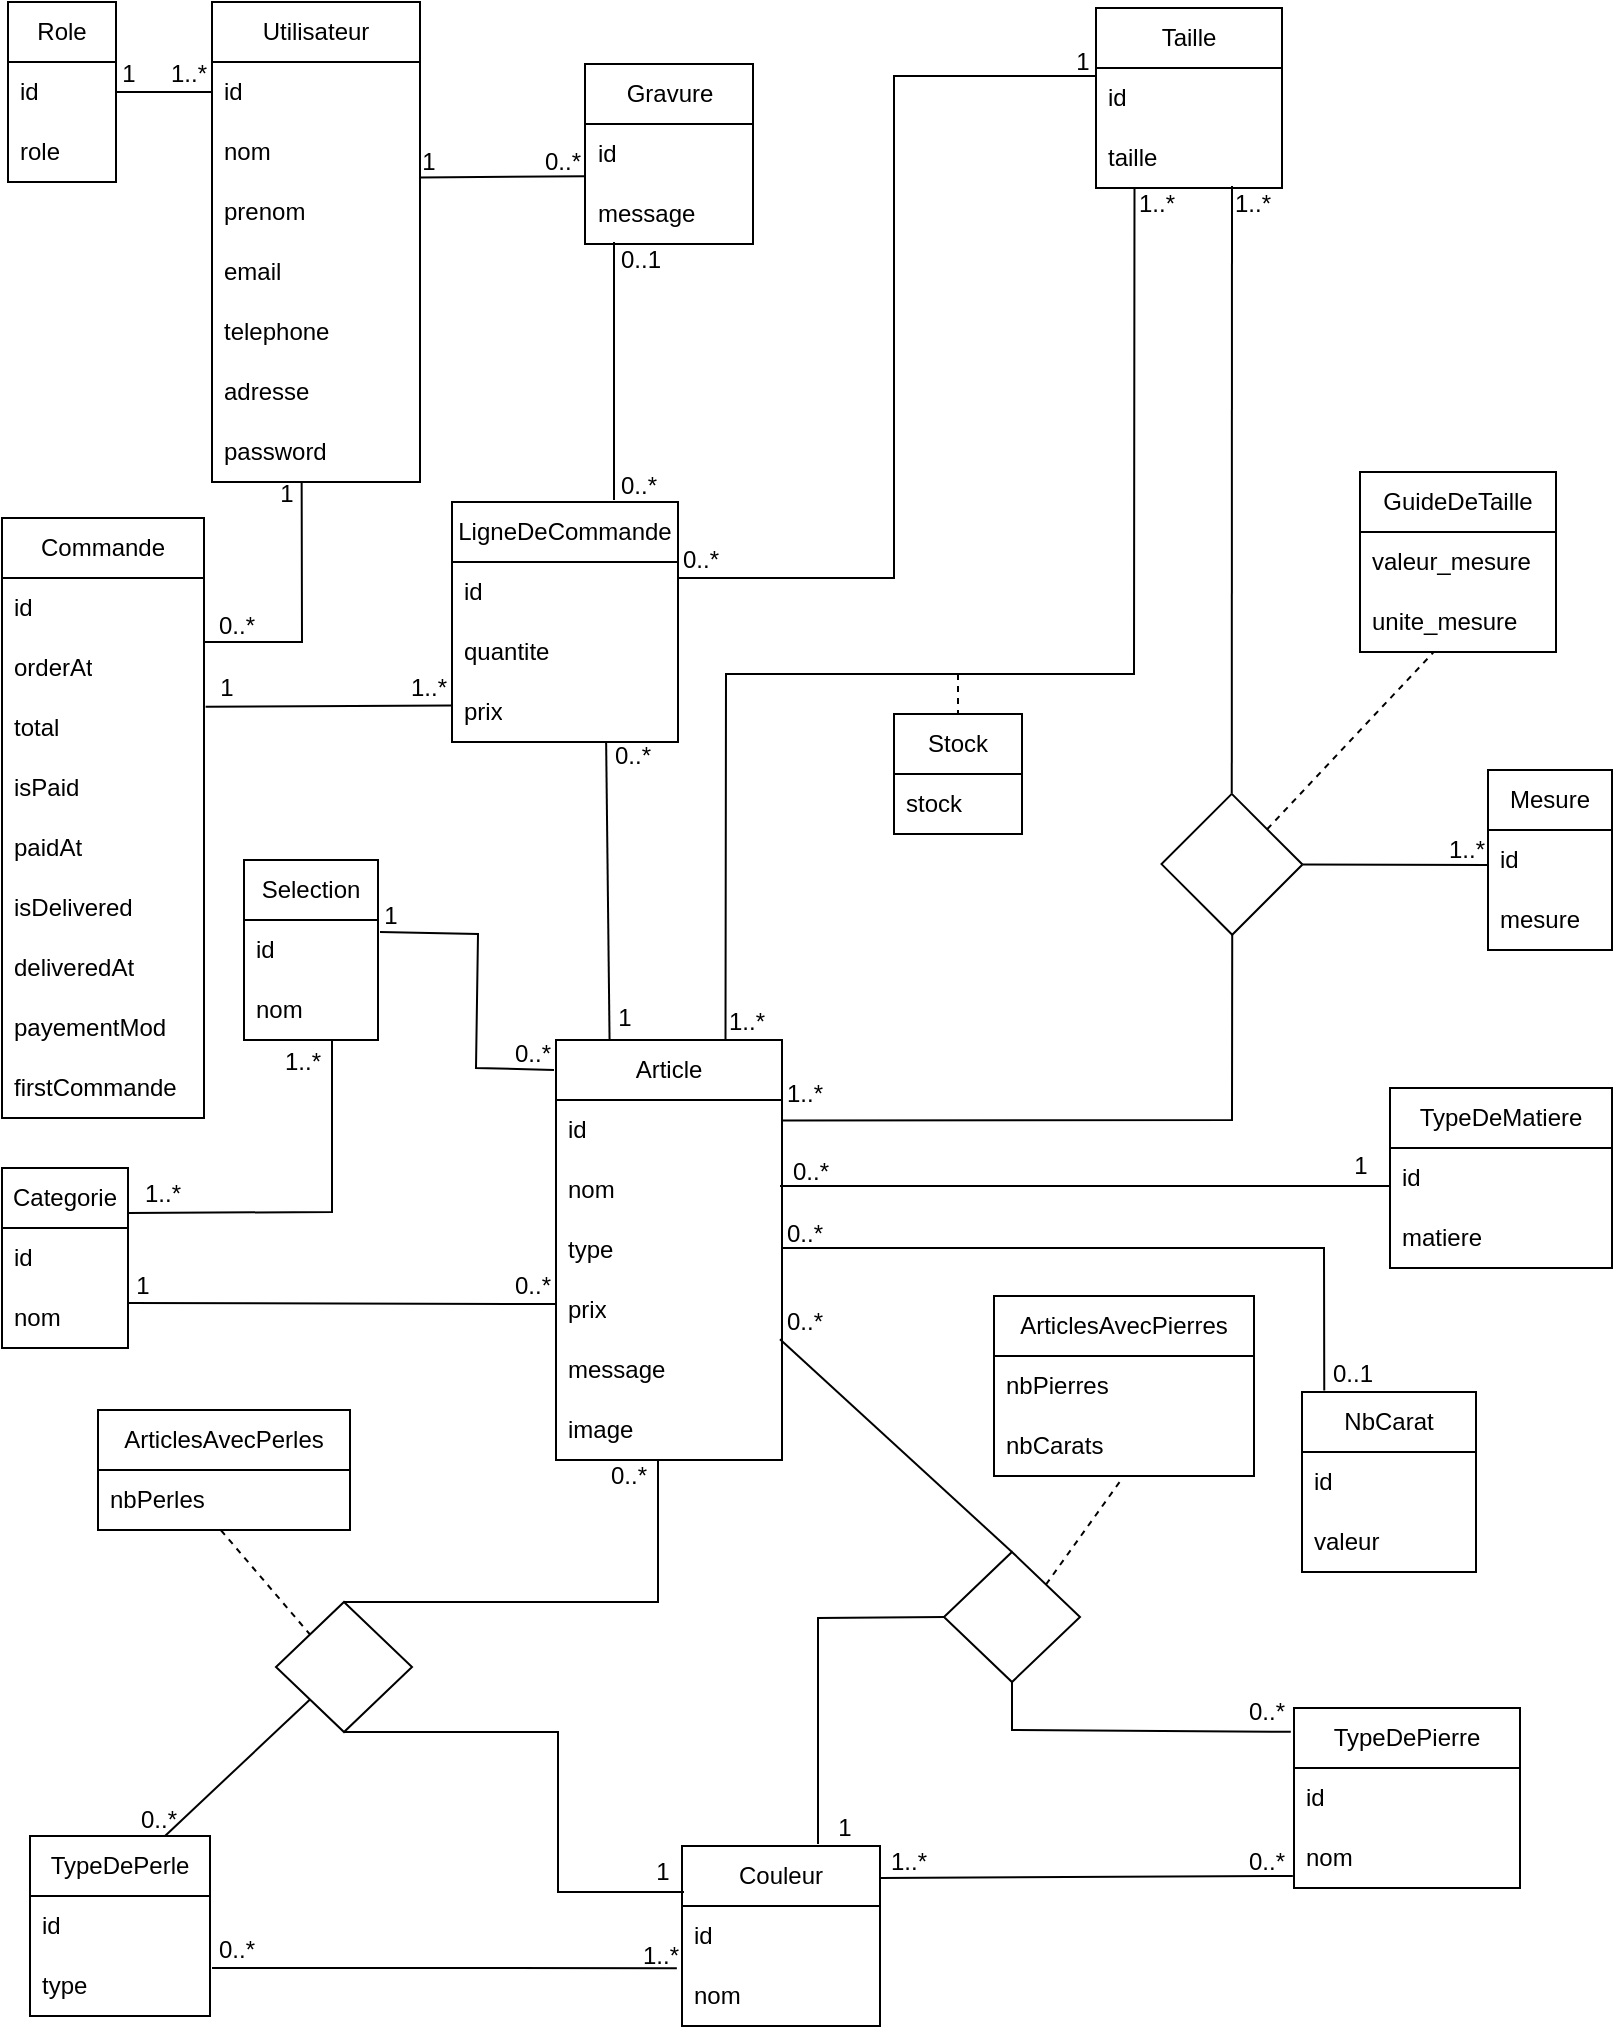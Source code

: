 <mxfile>
    <diagram id="a0RTVAKAJvJ26GCK1gj3" name="Page-1">
        <mxGraphModel dx="739" dy="315" grid="0" gridSize="10" guides="1" tooltips="1" connect="1" arrows="1" fold="1" page="1" pageScale="1" pageWidth="827" pageHeight="1169" background="#ffffff" math="0" shadow="0">
            <root>
                <mxCell id="0"/>
                <mxCell id="1" parent="0"/>
                <mxCell id="2" value="Role" style="swimlane;fontStyle=0;childLayout=stackLayout;horizontal=1;startSize=30;horizontalStack=0;resizeParent=1;resizeParentMax=0;resizeLast=0;collapsible=1;marginBottom=0;whiteSpace=wrap;fillColor=none;swimlaneFillColor=none;glass=0;swimlaneLine=1;rounded=0;shadow=0;gradientColor=none;fontColor=#000000;labelBackgroundColor=none;strokeColor=#000000;perimeterSpacing=0;labelBorderColor=none;fillStyle=solid;strokeWidth=1;" parent="1" vertex="1">
                    <mxGeometry x="12" y="19" width="54" height="90" as="geometry"/>
                </mxCell>
                <mxCell id="3" value="id" style="text;strokeColor=none;fillColor=none;align=left;verticalAlign=middle;spacingLeft=4;spacingRight=4;overflow=hidden;points=[[0,0.5],[1,0.5]];portConstraint=eastwest;rotatable=0;whiteSpace=wrap;html=1;labelBackgroundColor=none;labelBorderColor=none;fontColor=#000000;rounded=0;" parent="2" vertex="1">
                    <mxGeometry y="30" width="54" height="30" as="geometry"/>
                </mxCell>
                <mxCell id="4" value="role" style="text;strokeColor=none;fillColor=none;align=left;verticalAlign=middle;spacingLeft=4;spacingRight=4;overflow=hidden;points=[[0,0.5],[1,0.5]];portConstraint=eastwest;rotatable=0;whiteSpace=wrap;html=1;fontColor=#000000;rounded=0;" parent="2" vertex="1">
                    <mxGeometry y="60" width="54" height="30" as="geometry"/>
                </mxCell>
                <mxCell id="6" value="Utilisateur" style="swimlane;fontStyle=0;childLayout=stackLayout;horizontal=1;startSize=30;horizontalStack=0;resizeParent=1;resizeParentMax=0;resizeLast=0;collapsible=1;marginBottom=0;whiteSpace=wrap;fillColor=none;swimlaneFillColor=none;glass=0;swimlaneLine=1;rounded=0;shadow=0;gradientColor=none;fontColor=#000000;labelBackgroundColor=none;strokeColor=#000000;perimeterSpacing=0;labelBorderColor=none;fillStyle=solid;strokeWidth=1;" parent="1" vertex="1">
                    <mxGeometry x="114" y="19" width="104" height="240" as="geometry">
                        <mxRectangle x="206" y="115" width="88" height="30" as="alternateBounds"/>
                    </mxGeometry>
                </mxCell>
                <mxCell id="7" value="id" style="text;strokeColor=none;fillColor=none;align=left;verticalAlign=middle;spacingLeft=4;spacingRight=4;overflow=hidden;points=[[0,0.5],[1,0.5]];portConstraint=eastwest;rotatable=0;whiteSpace=wrap;html=1;labelBackgroundColor=none;labelBorderColor=none;fontColor=#000000;rounded=0;" parent="6" vertex="1">
                    <mxGeometry y="30" width="104" height="30" as="geometry"/>
                </mxCell>
                <mxCell id="8" value="nom" style="text;strokeColor=none;fillColor=none;align=left;verticalAlign=middle;spacingLeft=4;spacingRight=4;overflow=hidden;points=[[0,0.5],[1,0.5]];portConstraint=eastwest;rotatable=0;whiteSpace=wrap;html=1;fontColor=#000000;rounded=0;" parent="6" vertex="1">
                    <mxGeometry y="60" width="104" height="30" as="geometry"/>
                </mxCell>
                <mxCell id="11" value="prenom" style="text;strokeColor=none;fillColor=none;align=left;verticalAlign=middle;spacingLeft=4;spacingRight=4;overflow=hidden;points=[[0,0.5],[1,0.5]];portConstraint=eastwest;rotatable=0;whiteSpace=wrap;html=1;fontColor=#000000;rounded=0;" parent="6" vertex="1">
                    <mxGeometry y="90" width="104" height="30" as="geometry"/>
                </mxCell>
                <mxCell id="12" value="email" style="text;strokeColor=none;fillColor=none;align=left;verticalAlign=middle;spacingLeft=4;spacingRight=4;overflow=hidden;points=[[0,0.5],[1,0.5]];portConstraint=eastwest;rotatable=0;whiteSpace=wrap;html=1;fontColor=#000000;rounded=0;" parent="6" vertex="1">
                    <mxGeometry y="120" width="104" height="30" as="geometry"/>
                </mxCell>
                <mxCell id="13" value="telephone" style="text;strokeColor=none;fillColor=none;align=left;verticalAlign=middle;spacingLeft=4;spacingRight=4;overflow=hidden;points=[[0,0.5],[1,0.5]];portConstraint=eastwest;rotatable=0;whiteSpace=wrap;html=1;fontColor=#000000;rounded=0;" parent="6" vertex="1">
                    <mxGeometry y="150" width="104" height="30" as="geometry"/>
                </mxCell>
                <mxCell id="14" value="adresse" style="text;strokeColor=none;fillColor=none;align=left;verticalAlign=middle;spacingLeft=4;spacingRight=4;overflow=hidden;points=[[0,0.5],[1,0.5]];portConstraint=eastwest;rotatable=0;whiteSpace=wrap;html=1;fontColor=#000000;rounded=0;" parent="6" vertex="1">
                    <mxGeometry y="180" width="104" height="30" as="geometry"/>
                </mxCell>
                <mxCell id="15" value="password" style="text;strokeColor=none;fillColor=none;align=left;verticalAlign=middle;spacingLeft=4;spacingRight=4;overflow=hidden;points=[[0,0.5],[1,0.5]];portConstraint=eastwest;rotatable=0;whiteSpace=wrap;html=1;fontColor=#000000;rounded=0;" parent="6" vertex="1">
                    <mxGeometry y="210" width="104" height="30" as="geometry"/>
                </mxCell>
                <mxCell id="17" value="" style="endArrow=none;html=1;rounded=0;fontColor=#000000;strokeColor=#000000;entryX=1;entryY=0.5;entryDx=0;entryDy=0;exitX=0;exitY=0.5;exitDx=0;exitDy=0;" parent="1" source="7" target="3" edge="1">
                    <mxGeometry width="50" height="50" relative="1" as="geometry">
                        <mxPoint x="259" y="238" as="sourcePoint"/>
                        <mxPoint x="309" y="188" as="targetPoint"/>
                    </mxGeometry>
                </mxCell>
                <mxCell id="18" value="1" style="text;html=1;align=center;verticalAlign=middle;resizable=0;points=[];autosize=1;strokeColor=none;fillColor=none;fontColor=#000000;rounded=0;" parent="1" vertex="1">
                    <mxGeometry x="59" y="42" width="25" height="26" as="geometry"/>
                </mxCell>
                <mxCell id="19" value="1..*" style="text;html=1;align=center;verticalAlign=middle;resizable=0;points=[];autosize=1;strokeColor=none;fillColor=none;fontColor=#000000;rounded=0;" parent="1" vertex="1">
                    <mxGeometry x="84" y="42" width="36" height="26" as="geometry"/>
                </mxCell>
                <mxCell id="24" value="Commande" style="swimlane;fontStyle=0;childLayout=stackLayout;horizontal=1;startSize=30;horizontalStack=0;resizeParent=1;resizeParentMax=0;resizeLast=0;collapsible=1;marginBottom=0;whiteSpace=wrap;fillColor=none;swimlaneFillColor=none;glass=0;swimlaneLine=1;rounded=0;shadow=0;gradientColor=none;fontColor=#000000;labelBackgroundColor=none;strokeColor=#000000;perimeterSpacing=0;labelBorderColor=none;fillStyle=solid;strokeWidth=1;" parent="1" vertex="1">
                    <mxGeometry x="9" y="277" width="101" height="300" as="geometry"/>
                </mxCell>
                <mxCell id="25" value="id" style="text;strokeColor=none;fillColor=none;align=left;verticalAlign=middle;spacingLeft=4;spacingRight=4;overflow=hidden;points=[[0,0.5],[1,0.5]];portConstraint=eastwest;rotatable=0;whiteSpace=wrap;html=1;labelBackgroundColor=none;labelBorderColor=none;fontColor=#000000;rounded=0;" parent="24" vertex="1">
                    <mxGeometry y="30" width="101" height="30" as="geometry"/>
                </mxCell>
                <mxCell id="26" value="orderAt" style="text;strokeColor=none;fillColor=none;align=left;verticalAlign=middle;spacingLeft=4;spacingRight=4;overflow=hidden;points=[[0,0.5],[1,0.5]];portConstraint=eastwest;rotatable=0;whiteSpace=wrap;html=1;labelBackgroundColor=none;labelBorderColor=none;fontColor=#000000;rounded=0;" parent="24" vertex="1">
                    <mxGeometry y="60" width="101" height="30" as="geometry"/>
                </mxCell>
                <mxCell id="27" value="total" style="text;strokeColor=none;fillColor=none;align=left;verticalAlign=middle;spacingLeft=4;spacingRight=4;overflow=hidden;points=[[0,0.5],[1,0.5]];portConstraint=eastwest;rotatable=0;whiteSpace=wrap;html=1;labelBackgroundColor=none;labelBorderColor=none;fontColor=#000000;rounded=0;" parent="24" vertex="1">
                    <mxGeometry y="90" width="101" height="30" as="geometry"/>
                </mxCell>
                <mxCell id="219" value="isPaid" style="text;strokeColor=none;fillColor=none;align=left;verticalAlign=middle;spacingLeft=4;spacingRight=4;overflow=hidden;points=[[0,0.5],[1,0.5]];portConstraint=eastwest;rotatable=0;whiteSpace=wrap;html=1;labelBackgroundColor=none;labelBorderColor=none;fontColor=#000000;rounded=0;" parent="24" vertex="1">
                    <mxGeometry y="120" width="101" height="30" as="geometry"/>
                </mxCell>
                <mxCell id="220" value="paidAt" style="text;strokeColor=none;fillColor=none;align=left;verticalAlign=middle;spacingLeft=4;spacingRight=4;overflow=hidden;points=[[0,0.5],[1,0.5]];portConstraint=eastwest;rotatable=0;whiteSpace=wrap;html=1;labelBackgroundColor=none;labelBorderColor=none;fontColor=#000000;rounded=0;" parent="24" vertex="1">
                    <mxGeometry y="150" width="101" height="30" as="geometry"/>
                </mxCell>
                <mxCell id="221" value="isDelivered" style="text;strokeColor=none;fillColor=none;align=left;verticalAlign=middle;spacingLeft=4;spacingRight=4;overflow=hidden;points=[[0,0.5],[1,0.5]];portConstraint=eastwest;rotatable=0;whiteSpace=wrap;html=1;labelBackgroundColor=none;labelBorderColor=none;fontColor=#000000;rounded=0;" parent="24" vertex="1">
                    <mxGeometry y="180" width="101" height="30" as="geometry"/>
                </mxCell>
                <mxCell id="222" value="deliveredAt" style="text;strokeColor=none;fillColor=none;align=left;verticalAlign=middle;spacingLeft=4;spacingRight=4;overflow=hidden;points=[[0,0.5],[1,0.5]];portConstraint=eastwest;rotatable=0;whiteSpace=wrap;html=1;labelBackgroundColor=none;labelBorderColor=none;fontColor=#000000;rounded=0;" parent="24" vertex="1">
                    <mxGeometry y="210" width="101" height="30" as="geometry"/>
                </mxCell>
                <mxCell id="223" value="payementMod" style="text;strokeColor=none;fillColor=none;align=left;verticalAlign=middle;spacingLeft=4;spacingRight=4;overflow=hidden;points=[[0,0.5],[1,0.5]];portConstraint=eastwest;rotatable=0;whiteSpace=wrap;html=1;labelBackgroundColor=none;labelBorderColor=none;fontColor=#000000;rounded=0;" parent="24" vertex="1">
                    <mxGeometry y="240" width="101" height="30" as="geometry"/>
                </mxCell>
                <mxCell id="224" value="firstCommande" style="text;strokeColor=none;fillColor=none;align=left;verticalAlign=middle;spacingLeft=4;spacingRight=4;overflow=hidden;points=[[0,0.5],[1,0.5]];portConstraint=eastwest;rotatable=0;whiteSpace=wrap;html=1;labelBackgroundColor=none;labelBorderColor=none;fontColor=#000000;rounded=0;" parent="24" vertex="1">
                    <mxGeometry y="270" width="101" height="30" as="geometry"/>
                </mxCell>
                <mxCell id="34" value="" style="endArrow=none;html=1;rounded=0;strokeColor=#000000;fontColor=#000000;entryX=0.431;entryY=0.994;entryDx=0;entryDy=0;entryPerimeter=0;exitX=1.001;exitY=0.066;exitDx=0;exitDy=0;exitPerimeter=0;" parent="1" source="26" target="15" edge="1">
                    <mxGeometry width="50" height="50" relative="1" as="geometry">
                        <mxPoint x="131" y="339" as="sourcePoint"/>
                        <mxPoint x="221" y="225" as="targetPoint"/>
                        <Array as="points">
                            <mxPoint x="159" y="339"/>
                        </Array>
                    </mxGeometry>
                </mxCell>
                <mxCell id="35" value="0..*" style="text;html=1;align=center;verticalAlign=middle;resizable=0;points=[];autosize=1;strokeColor=none;fillColor=none;fontColor=#000000;rounded=0;" parent="1" vertex="1">
                    <mxGeometry x="108" y="318" width="36" height="26" as="geometry"/>
                </mxCell>
                <mxCell id="36" value="1" style="text;html=1;align=center;verticalAlign=middle;resizable=0;points=[];autosize=1;strokeColor=none;fillColor=none;fontColor=#000000;rounded=0;" parent="1" vertex="1">
                    <mxGeometry x="138" y="252" width="25" height="26" as="geometry"/>
                </mxCell>
                <mxCell id="37" value="Gravure" style="swimlane;fontStyle=0;childLayout=stackLayout;horizontal=1;startSize=30;horizontalStack=0;resizeParent=1;resizeParentMax=0;resizeLast=0;collapsible=1;marginBottom=0;whiteSpace=wrap;fillColor=none;swimlaneFillColor=none;glass=0;swimlaneLine=1;rounded=0;shadow=0;gradientColor=none;fontColor=#000000;labelBackgroundColor=none;strokeColor=#000000;perimeterSpacing=0;labelBorderColor=none;fillStyle=solid;strokeWidth=1;" parent="1" vertex="1">
                    <mxGeometry x="300.5" y="50" width="84" height="90" as="geometry"/>
                </mxCell>
                <mxCell id="38" value="id" style="text;strokeColor=none;fillColor=none;align=left;verticalAlign=middle;spacingLeft=4;spacingRight=4;overflow=hidden;points=[[0,0.5],[1,0.5]];portConstraint=eastwest;rotatable=0;whiteSpace=wrap;html=1;labelBackgroundColor=none;labelBorderColor=none;fontColor=#000000;rounded=0;" parent="37" vertex="1">
                    <mxGeometry y="30" width="84" height="30" as="geometry"/>
                </mxCell>
                <mxCell id="39" value="message" style="text;strokeColor=none;fillColor=none;align=left;verticalAlign=middle;spacingLeft=4;spacingRight=4;overflow=hidden;points=[[0,0.5],[1,0.5]];portConstraint=eastwest;rotatable=0;whiteSpace=wrap;html=1;labelBackgroundColor=none;labelBorderColor=none;fontColor=#000000;rounded=0;" parent="37" vertex="1">
                    <mxGeometry y="60" width="84" height="30" as="geometry"/>
                </mxCell>
                <mxCell id="41" value="LigneDeCommande" style="swimlane;fontStyle=0;childLayout=stackLayout;horizontal=1;startSize=30;horizontalStack=0;resizeParent=1;resizeParentMax=0;resizeLast=0;collapsible=1;marginBottom=0;whiteSpace=wrap;fillColor=none;swimlaneFillColor=none;glass=0;swimlaneLine=1;rounded=0;shadow=0;gradientColor=none;fontColor=#000000;labelBackgroundColor=none;strokeColor=#000000;perimeterSpacing=0;labelBorderColor=none;fillStyle=solid;strokeWidth=1;" parent="1" vertex="1">
                    <mxGeometry x="234" y="269" width="113" height="120" as="geometry"/>
                </mxCell>
                <mxCell id="42" value="id" style="text;strokeColor=none;fillColor=none;align=left;verticalAlign=middle;spacingLeft=4;spacingRight=4;overflow=hidden;points=[[0,0.5],[1,0.5]];portConstraint=eastwest;rotatable=0;whiteSpace=wrap;html=1;labelBackgroundColor=none;labelBorderColor=none;fontColor=#000000;rounded=0;" parent="41" vertex="1">
                    <mxGeometry y="30" width="113" height="30" as="geometry"/>
                </mxCell>
                <mxCell id="43" value="quantite" style="text;strokeColor=none;fillColor=none;align=left;verticalAlign=middle;spacingLeft=4;spacingRight=4;overflow=hidden;points=[[0,0.5],[1,0.5]];portConstraint=eastwest;rotatable=0;whiteSpace=wrap;html=1;labelBackgroundColor=none;labelBorderColor=none;fontColor=#000000;rounded=0;" parent="41" vertex="1">
                    <mxGeometry y="60" width="113" height="30" as="geometry"/>
                </mxCell>
                <mxCell id="44" value="prix" style="text;strokeColor=none;fillColor=none;align=left;verticalAlign=middle;spacingLeft=4;spacingRight=4;overflow=hidden;points=[[0,0.5],[1,0.5]];portConstraint=eastwest;rotatable=0;whiteSpace=wrap;html=1;labelBackgroundColor=none;labelBorderColor=none;fontColor=#000000;rounded=0;" parent="41" vertex="1">
                    <mxGeometry y="90" width="113" height="30" as="geometry"/>
                </mxCell>
                <mxCell id="45" value="" style="endArrow=none;html=1;rounded=0;strokeColor=#000000;fontColor=#000000;exitX=-0.004;exitY=0.39;exitDx=0;exitDy=0;exitPerimeter=0;entryX=1.008;entryY=0.146;entryDx=0;entryDy=0;entryPerimeter=0;" parent="1" source="44" target="27" edge="1">
                    <mxGeometry width="50" height="50" relative="1" as="geometry">
                        <mxPoint x="219" y="382" as="sourcePoint"/>
                        <mxPoint x="132" y="370" as="targetPoint"/>
                    </mxGeometry>
                </mxCell>
                <mxCell id="46" value="" style="endArrow=none;html=1;rounded=0;strokeColor=#000000;fontColor=#000000;entryX=0.997;entryY=-0.076;entryDx=0;entryDy=0;exitX=0;exitY=0.872;exitDx=0;exitDy=0;exitPerimeter=0;entryPerimeter=0;" parent="1" source="38" target="11" edge="1">
                    <mxGeometry width="50" height="50" relative="1" as="geometry">
                        <mxPoint x="308" y="231" as="sourcePoint"/>
                        <mxPoint x="386" y="185" as="targetPoint"/>
                    </mxGeometry>
                </mxCell>
                <mxCell id="47" value="1" style="text;html=1;align=center;verticalAlign=middle;resizable=0;points=[];autosize=1;strokeColor=none;fillColor=none;fontColor=#000000;rounded=0;" parent="1" vertex="1">
                    <mxGeometry x="108" y="349" width="25" height="26" as="geometry"/>
                </mxCell>
                <mxCell id="48" value="1..*" style="text;html=1;align=center;verticalAlign=middle;resizable=0;points=[];autosize=1;strokeColor=none;fillColor=none;fontColor=#000000;rounded=0;" parent="1" vertex="1">
                    <mxGeometry x="203.5" y="349" width="36" height="26" as="geometry"/>
                </mxCell>
                <mxCell id="49" value="" style="endArrow=none;html=1;rounded=0;strokeColor=#000000;fontColor=#000000;" parent="1" edge="1">
                    <mxGeometry width="50" height="50" relative="1" as="geometry">
                        <mxPoint x="315" y="268" as="sourcePoint"/>
                        <mxPoint x="315" y="139" as="targetPoint"/>
                    </mxGeometry>
                </mxCell>
                <mxCell id="50" value="0..1" style="text;html=1;align=center;verticalAlign=middle;resizable=0;points=[];autosize=1;strokeColor=none;fillColor=none;fontColor=#000000;rounded=0;" parent="1" vertex="1">
                    <mxGeometry x="309" y="135" width="38" height="26" as="geometry"/>
                </mxCell>
                <mxCell id="51" value="0..*" style="text;html=1;align=center;verticalAlign=middle;resizable=0;points=[];autosize=1;strokeColor=none;fillColor=none;fontColor=#000000;rounded=0;" parent="1" vertex="1">
                    <mxGeometry x="340" y="285" width="36" height="26" as="geometry"/>
                </mxCell>
                <mxCell id="52" value="1" style="text;html=1;align=center;verticalAlign=middle;resizable=0;points=[];autosize=1;strokeColor=none;fillColor=none;fontColor=#000000;rounded=0;" parent="1" vertex="1">
                    <mxGeometry x="209" y="86" width="25" height="26" as="geometry"/>
                </mxCell>
                <mxCell id="53" value="0..*" style="text;html=1;align=center;verticalAlign=middle;resizable=0;points=[];autosize=1;strokeColor=none;fillColor=none;fontColor=#000000;rounded=0;" parent="1" vertex="1">
                    <mxGeometry x="271" y="86" width="36" height="26" as="geometry"/>
                </mxCell>
                <mxCell id="54" value="Selection" style="swimlane;fontStyle=0;childLayout=stackLayout;horizontal=1;startSize=30;horizontalStack=0;resizeParent=1;resizeParentMax=0;resizeLast=0;collapsible=1;marginBottom=0;whiteSpace=wrap;fillColor=none;swimlaneFillColor=none;glass=0;swimlaneLine=1;rounded=0;shadow=0;gradientColor=none;fontColor=#000000;labelBackgroundColor=none;strokeColor=#000000;perimeterSpacing=0;labelBorderColor=none;fillStyle=solid;strokeWidth=1;" parent="1" vertex="1">
                    <mxGeometry x="130" y="448" width="67" height="90" as="geometry"/>
                </mxCell>
                <mxCell id="55" value="id" style="text;strokeColor=none;fillColor=none;align=left;verticalAlign=middle;spacingLeft=4;spacingRight=4;overflow=hidden;points=[[0,0.5],[1,0.5]];portConstraint=eastwest;rotatable=0;whiteSpace=wrap;html=1;labelBackgroundColor=none;labelBorderColor=none;fontColor=#000000;rounded=0;" parent="54" vertex="1">
                    <mxGeometry y="30" width="67" height="30" as="geometry"/>
                </mxCell>
                <mxCell id="56" value="nom" style="text;strokeColor=none;fillColor=none;align=left;verticalAlign=middle;spacingLeft=4;spacingRight=4;overflow=hidden;points=[[0,0.5],[1,0.5]];portConstraint=eastwest;rotatable=0;whiteSpace=wrap;html=1;labelBackgroundColor=none;labelBorderColor=none;fontColor=#000000;rounded=0;" parent="54" vertex="1">
                    <mxGeometry y="60" width="67" height="30" as="geometry"/>
                </mxCell>
                <mxCell id="58" value="Categorie" style="swimlane;fontStyle=0;childLayout=stackLayout;horizontal=1;startSize=30;horizontalStack=0;resizeParent=1;resizeParentMax=0;resizeLast=0;collapsible=1;marginBottom=0;whiteSpace=wrap;fillColor=none;swimlaneFillColor=none;glass=0;swimlaneLine=1;rounded=0;shadow=0;gradientColor=none;fontColor=#000000;labelBackgroundColor=none;strokeColor=#000000;perimeterSpacing=0;labelBorderColor=none;fillStyle=solid;strokeWidth=1;" parent="1" vertex="1">
                    <mxGeometry x="9" y="602" width="63" height="90" as="geometry"/>
                </mxCell>
                <mxCell id="59" value="id" style="text;strokeColor=none;fillColor=none;align=left;verticalAlign=middle;spacingLeft=4;spacingRight=4;overflow=hidden;points=[[0,0.5],[1,0.5]];portConstraint=eastwest;rotatable=0;whiteSpace=wrap;html=1;labelBackgroundColor=none;labelBorderColor=none;fontColor=#000000;rounded=0;" parent="58" vertex="1">
                    <mxGeometry y="30" width="63" height="30" as="geometry"/>
                </mxCell>
                <mxCell id="60" value="nom" style="text;strokeColor=none;fillColor=none;align=left;verticalAlign=middle;spacingLeft=4;spacingRight=4;overflow=hidden;points=[[0,0.5],[1,0.5]];portConstraint=eastwest;rotatable=0;whiteSpace=wrap;html=1;labelBackgroundColor=none;labelBorderColor=none;fontColor=#000000;rounded=0;" parent="58" vertex="1">
                    <mxGeometry y="60" width="63" height="30" as="geometry"/>
                </mxCell>
                <mxCell id="61" value="" style="endArrow=none;html=1;rounded=0;fontColor=#000000;strokeColor=#000000;" parent="1" edge="1">
                    <mxGeometry width="50" height="50" relative="1" as="geometry">
                        <mxPoint x="285" y="553" as="sourcePoint"/>
                        <mxPoint x="198" y="484" as="targetPoint"/>
                        <Array as="points">
                            <mxPoint x="246" y="552"/>
                            <mxPoint x="247" y="485"/>
                        </Array>
                    </mxGeometry>
                </mxCell>
                <mxCell id="62" value="" style="endArrow=none;html=1;rounded=0;strokeColor=#000000;fontColor=#000000;exitX=1;exitY=0.25;exitDx=0;exitDy=0;" parent="1" source="58" edge="1">
                    <mxGeometry width="50" height="50" relative="1" as="geometry">
                        <mxPoint x="120" y="603" as="sourcePoint"/>
                        <mxPoint x="174" y="538" as="targetPoint"/>
                        <Array as="points">
                            <mxPoint x="174" y="624"/>
                        </Array>
                    </mxGeometry>
                </mxCell>
                <mxCell id="63" value="1..*" style="text;html=1;align=center;verticalAlign=middle;resizable=0;points=[];autosize=1;strokeColor=none;fillColor=none;fontColor=#000000;rounded=0;" parent="1" vertex="1">
                    <mxGeometry x="141" y="536" width="36" height="26" as="geometry"/>
                </mxCell>
                <mxCell id="65" value="1" style="text;html=1;align=center;verticalAlign=middle;resizable=0;points=[];autosize=1;strokeColor=none;fillColor=none;fontColor=#000000;rounded=0;" parent="1" vertex="1">
                    <mxGeometry x="190" y="463" width="25" height="26" as="geometry"/>
                </mxCell>
                <mxCell id="66" value="0..*" style="text;html=1;align=center;verticalAlign=middle;resizable=0;points=[];autosize=1;strokeColor=none;fillColor=none;fontColor=#000000;rounded=0;" parent="1" vertex="1">
                    <mxGeometry x="256" y="532" width="36" height="26" as="geometry"/>
                </mxCell>
                <mxCell id="68" value="Article" style="swimlane;fontStyle=0;childLayout=stackLayout;horizontal=1;startSize=30;horizontalStack=0;resizeParent=1;resizeParentMax=0;resizeLast=0;collapsible=1;marginBottom=0;whiteSpace=wrap;fillColor=none;swimlaneFillColor=none;glass=0;swimlaneLine=1;rounded=0;shadow=0;gradientColor=none;fontColor=#000000;labelBackgroundColor=none;strokeColor=#000000;perimeterSpacing=0;labelBorderColor=none;fillStyle=solid;strokeWidth=1;" parent="1" vertex="1">
                    <mxGeometry x="286" y="538" width="113" height="210" as="geometry"/>
                </mxCell>
                <mxCell id="69" value="id" style="text;strokeColor=none;fillColor=none;align=left;verticalAlign=middle;spacingLeft=4;spacingRight=4;overflow=hidden;points=[[0,0.5],[1,0.5]];portConstraint=eastwest;rotatable=0;whiteSpace=wrap;html=1;labelBackgroundColor=none;labelBorderColor=none;fontColor=#000000;rounded=0;" parent="68" vertex="1">
                    <mxGeometry y="30" width="113" height="30" as="geometry"/>
                </mxCell>
                <mxCell id="70" value="nom" style="text;strokeColor=none;fillColor=none;align=left;verticalAlign=middle;spacingLeft=4;spacingRight=4;overflow=hidden;points=[[0,0.5],[1,0.5]];portConstraint=eastwest;rotatable=0;whiteSpace=wrap;html=1;labelBackgroundColor=none;labelBorderColor=none;fontColor=#000000;rounded=0;" parent="68" vertex="1">
                    <mxGeometry y="60" width="113" height="30" as="geometry"/>
                </mxCell>
                <mxCell id="71" value="type" style="text;strokeColor=none;fillColor=none;align=left;verticalAlign=middle;spacingLeft=4;spacingRight=4;overflow=hidden;points=[[0,0.5],[1,0.5]];portConstraint=eastwest;rotatable=0;whiteSpace=wrap;html=1;labelBackgroundColor=none;labelBorderColor=none;fontColor=#000000;rounded=0;" parent="68" vertex="1">
                    <mxGeometry y="90" width="113" height="30" as="geometry"/>
                </mxCell>
                <mxCell id="72" value="prix" style="text;strokeColor=none;fillColor=none;align=left;verticalAlign=middle;spacingLeft=4;spacingRight=4;overflow=hidden;points=[[0,0.5],[1,0.5]];portConstraint=eastwest;rotatable=0;whiteSpace=wrap;html=1;labelBackgroundColor=none;labelBorderColor=none;fontColor=#000000;rounded=0;" parent="68" vertex="1">
                    <mxGeometry y="120" width="113" height="30" as="geometry"/>
                </mxCell>
                <mxCell id="217" value="message" style="text;strokeColor=none;fillColor=none;align=left;verticalAlign=middle;spacingLeft=4;spacingRight=4;overflow=hidden;points=[[0,0.5],[1,0.5]];portConstraint=eastwest;rotatable=0;whiteSpace=wrap;html=1;labelBackgroundColor=none;labelBorderColor=none;fontColor=#000000;rounded=0;" parent="68" vertex="1">
                    <mxGeometry y="150" width="113" height="30" as="geometry"/>
                </mxCell>
                <mxCell id="218" value="image" style="text;strokeColor=none;fillColor=none;align=left;verticalAlign=middle;spacingLeft=4;spacingRight=4;overflow=hidden;points=[[0,0.5],[1,0.5]];portConstraint=eastwest;rotatable=0;whiteSpace=wrap;html=1;labelBackgroundColor=none;labelBorderColor=none;fontColor=#000000;rounded=0;" parent="68" vertex="1">
                    <mxGeometry y="180" width="113" height="30" as="geometry"/>
                </mxCell>
                <mxCell id="74" value="" style="endArrow=none;html=1;rounded=0;strokeColor=#000000;fontColor=#000000;exitX=0.237;exitY=-0.001;exitDx=0;exitDy=0;exitPerimeter=0;entryX=0.682;entryY=1.002;entryDx=0;entryDy=0;entryPerimeter=0;" parent="1" source="68" target="44" edge="1">
                    <mxGeometry width="50" height="50" relative="1" as="geometry">
                        <mxPoint x="316" y="501" as="sourcePoint"/>
                        <mxPoint x="303" y="412" as="targetPoint"/>
                    </mxGeometry>
                </mxCell>
                <mxCell id="75" value="0..*" style="text;html=1;align=center;verticalAlign=middle;resizable=0;points=[];autosize=1;strokeColor=none;fillColor=none;fontColor=#000000;rounded=0;" parent="1" vertex="1">
                    <mxGeometry x="306" y="383" width="36" height="26" as="geometry"/>
                </mxCell>
                <mxCell id="76" value="1" style="text;html=1;align=center;verticalAlign=middle;resizable=0;points=[];autosize=1;strokeColor=none;fillColor=none;fontColor=#000000;rounded=0;" parent="1" vertex="1">
                    <mxGeometry x="307" y="514" width="25" height="26" as="geometry"/>
                </mxCell>
                <mxCell id="77" value="" style="endArrow=none;html=1;rounded=0;strokeColor=#000000;fontColor=#000000;entryX=1;entryY=0.75;entryDx=0;entryDy=0;" parent="1" target="58" edge="1">
                    <mxGeometry width="50" height="50" relative="1" as="geometry">
                        <mxPoint x="286" y="670" as="sourcePoint"/>
                        <mxPoint x="101" y="653" as="targetPoint"/>
                    </mxGeometry>
                </mxCell>
                <mxCell id="78" value="1" style="text;html=1;align=center;verticalAlign=middle;resizable=0;points=[];autosize=1;strokeColor=none;fillColor=none;fontColor=#000000;rounded=0;" parent="1" vertex="1">
                    <mxGeometry x="66" y="648" width="25" height="26" as="geometry"/>
                </mxCell>
                <mxCell id="79" value="0..*" style="text;html=1;align=center;verticalAlign=middle;resizable=0;points=[];autosize=1;strokeColor=none;fillColor=none;fontColor=#000000;rounded=0;" parent="1" vertex="1">
                    <mxGeometry x="256" y="648" width="36" height="26" as="geometry"/>
                </mxCell>
                <mxCell id="80" value="Taille" style="swimlane;fontStyle=0;childLayout=stackLayout;horizontal=1;startSize=30;horizontalStack=0;resizeParent=1;resizeParentMax=0;resizeLast=0;collapsible=1;marginBottom=0;whiteSpace=wrap;fillColor=none;swimlaneFillColor=none;glass=0;swimlaneLine=1;rounded=0;shadow=0;gradientColor=none;fontColor=#000000;labelBackgroundColor=none;strokeColor=#000000;perimeterSpacing=0;labelBorderColor=none;fillStyle=solid;strokeWidth=1;" parent="1" vertex="1">
                    <mxGeometry x="556" y="22" width="93" height="90" as="geometry"/>
                </mxCell>
                <mxCell id="81" value="id" style="text;strokeColor=none;fillColor=none;align=left;verticalAlign=middle;spacingLeft=4;spacingRight=4;overflow=hidden;points=[[0,0.5],[1,0.5]];portConstraint=eastwest;rotatable=0;whiteSpace=wrap;html=1;labelBackgroundColor=none;labelBorderColor=none;fontColor=#000000;rounded=0;" parent="80" vertex="1">
                    <mxGeometry y="30" width="93" height="30" as="geometry"/>
                </mxCell>
                <mxCell id="82" value="taille" style="text;strokeColor=none;fillColor=none;align=left;verticalAlign=middle;spacingLeft=4;spacingRight=4;overflow=hidden;points=[[0,0.5],[1,0.5]];portConstraint=eastwest;rotatable=0;whiteSpace=wrap;html=1;labelBackgroundColor=none;labelBorderColor=none;fontColor=#000000;rounded=0;" parent="80" vertex="1">
                    <mxGeometry y="60" width="93" height="30" as="geometry"/>
                </mxCell>
                <mxCell id="83" value="" style="endArrow=none;html=1;rounded=0;strokeColor=#000000;fontColor=#000000;entryX=0.207;entryY=1.007;entryDx=0;entryDy=0;entryPerimeter=0;exitX=0.75;exitY=0;exitDx=0;exitDy=0;" parent="1" source="68" target="82" edge="1">
                    <mxGeometry width="50" height="50" relative="1" as="geometry">
                        <mxPoint x="385" y="389" as="sourcePoint"/>
                        <mxPoint x="435" y="339" as="targetPoint"/>
                        <Array as="points">
                            <mxPoint x="371" y="355"/>
                            <mxPoint x="575" y="355"/>
                        </Array>
                    </mxGeometry>
                </mxCell>
                <mxCell id="84" value="" style="swimlane;startSize=0;rounded=0;shadow=0;glass=0;labelBackgroundColor=none;labelBorderColor=none;fillStyle=solid;strokeColor=#000000;strokeWidth=1;fontColor=#000000;fillColor=none;gradientColor=none;html=0;rotation=45;" parent="1" vertex="1" collapsed="1">
                    <mxGeometry x="599" y="425.32" width="50" height="49.68" as="geometry">
                        <mxRectangle x="605" y="364" width="52" height="51" as="alternateBounds"/>
                    </mxGeometry>
                </mxCell>
                <mxCell id="85" value="Stock" style="swimlane;fontStyle=0;childLayout=stackLayout;horizontal=1;startSize=30;horizontalStack=0;resizeParent=1;resizeParentMax=0;resizeLast=0;collapsible=1;marginBottom=0;whiteSpace=wrap;fillColor=none;swimlaneFillColor=none;glass=0;swimlaneLine=1;rounded=0;shadow=0;gradientColor=none;fontColor=#000000;labelBackgroundColor=none;strokeColor=#000000;perimeterSpacing=0;labelBorderColor=none;fillStyle=solid;strokeWidth=1;" parent="1" vertex="1">
                    <mxGeometry x="455" y="375" width="64" height="60" as="geometry"/>
                </mxCell>
                <mxCell id="87" value="stock" style="text;strokeColor=none;fillColor=none;align=left;verticalAlign=middle;spacingLeft=4;spacingRight=4;overflow=hidden;points=[[0,0.5],[1,0.5]];portConstraint=eastwest;rotatable=0;whiteSpace=wrap;html=1;labelBackgroundColor=none;labelBorderColor=none;fontColor=#000000;rounded=0;" parent="85" vertex="1">
                    <mxGeometry y="30" width="64" height="30" as="geometry"/>
                </mxCell>
                <mxCell id="88" value="Mesure" style="swimlane;fontStyle=0;childLayout=stackLayout;horizontal=1;startSize=30;horizontalStack=0;resizeParent=1;resizeParentMax=0;resizeLast=0;collapsible=1;marginBottom=0;whiteSpace=wrap;fillColor=none;swimlaneFillColor=none;glass=0;swimlaneLine=1;rounded=0;shadow=0;gradientColor=none;fontColor=#000000;labelBackgroundColor=none;strokeColor=#000000;perimeterSpacing=0;labelBorderColor=none;fillStyle=solid;strokeWidth=1;" parent="1" vertex="1">
                    <mxGeometry x="752" y="403" width="62" height="90" as="geometry"/>
                </mxCell>
                <mxCell id="89" value="id" style="text;strokeColor=none;fillColor=none;align=left;verticalAlign=middle;spacingLeft=4;spacingRight=4;overflow=hidden;points=[[0,0.5],[1,0.5]];portConstraint=eastwest;rotatable=0;whiteSpace=wrap;html=1;labelBackgroundColor=none;labelBorderColor=none;fontColor=#000000;rounded=0;" parent="88" vertex="1">
                    <mxGeometry y="30" width="62" height="30" as="geometry"/>
                </mxCell>
                <mxCell id="90" value="mesure" style="text;strokeColor=none;fillColor=none;align=left;verticalAlign=middle;spacingLeft=4;spacingRight=4;overflow=hidden;points=[[0,0.5],[1,0.5]];portConstraint=eastwest;rotatable=0;whiteSpace=wrap;html=1;labelBackgroundColor=none;labelBorderColor=none;fontColor=#000000;rounded=0;" parent="88" vertex="1">
                    <mxGeometry y="60" width="62" height="30" as="geometry"/>
                </mxCell>
                <mxCell id="92" value="GuideDeTaille" style="swimlane;fontStyle=0;childLayout=stackLayout;horizontal=1;startSize=30;horizontalStack=0;resizeParent=1;resizeParentMax=0;resizeLast=0;collapsible=1;marginBottom=0;whiteSpace=wrap;fillColor=none;swimlaneFillColor=none;glass=0;swimlaneLine=1;rounded=0;shadow=0;gradientColor=none;fontColor=#000000;labelBackgroundColor=none;strokeColor=#000000;perimeterSpacing=0;labelBorderColor=none;fillStyle=solid;strokeWidth=1;" parent="1" vertex="1">
                    <mxGeometry x="688" y="254" width="98" height="90" as="geometry"/>
                </mxCell>
                <mxCell id="94" value="valeur_mesure" style="text;strokeColor=none;fillColor=none;align=left;verticalAlign=middle;spacingLeft=4;spacingRight=4;overflow=hidden;points=[[0,0.5],[1,0.5]];portConstraint=eastwest;rotatable=0;whiteSpace=wrap;html=1;labelBackgroundColor=none;labelBorderColor=none;fontColor=#000000;rounded=0;" parent="92" vertex="1">
                    <mxGeometry y="30" width="98" height="30" as="geometry"/>
                </mxCell>
                <mxCell id="95" value="unite_mesure" style="text;strokeColor=none;fillColor=none;align=left;verticalAlign=middle;spacingLeft=4;spacingRight=4;overflow=hidden;points=[[0,0.5],[1,0.5]];portConstraint=eastwest;rotatable=0;whiteSpace=wrap;html=1;labelBackgroundColor=none;labelBorderColor=none;fontColor=#000000;rounded=0;" parent="92" vertex="1">
                    <mxGeometry y="60" width="98" height="30" as="geometry"/>
                </mxCell>
                <mxCell id="98" value="" style="endArrow=none;dashed=1;html=1;rounded=0;strokeColor=#000000;fontColor=#000000;entryX=0.5;entryY=0;entryDx=0;entryDy=0;" parent="1" target="85" edge="1">
                    <mxGeometry width="50" height="50" relative="1" as="geometry">
                        <mxPoint x="487" y="355" as="sourcePoint"/>
                        <mxPoint x="552" y="596" as="targetPoint"/>
                    </mxGeometry>
                </mxCell>
                <mxCell id="99" value="" style="endArrow=none;html=1;rounded=0;strokeColor=#000000;fontColor=#000000;entryX=1;entryY=1;entryDx=0;entryDy=0;exitX=0.194;exitY=1.01;exitDx=0;exitDy=0;exitPerimeter=0;" parent="1" source="106" target="84" edge="1">
                    <mxGeometry width="50" height="50" relative="1" as="geometry">
                        <mxPoint x="398" y="576" as="sourcePoint"/>
                        <mxPoint x="545" y="528" as="targetPoint"/>
                        <Array as="points">
                            <mxPoint x="624" y="578"/>
                        </Array>
                    </mxGeometry>
                </mxCell>
                <mxCell id="100" value="" style="endArrow=none;html=1;rounded=0;strokeColor=#000000;fontColor=#000000;exitX=1;exitY=0;exitDx=0;exitDy=0;entryX=-0.001;entryY=0.583;entryDx=0;entryDy=0;entryPerimeter=0;" parent="1" source="84" target="89" edge="1">
                    <mxGeometry width="50" height="50" relative="1" as="geometry">
                        <mxPoint x="621" y="308" as="sourcePoint"/>
                        <mxPoint x="745" y="423" as="targetPoint"/>
                    </mxGeometry>
                </mxCell>
                <mxCell id="102" value="" style="endArrow=none;html=1;rounded=0;strokeColor=#000000;fontColor=#000000;entryX=0;entryY=0;entryDx=0;entryDy=0;" parent="1" target="84" edge="1">
                    <mxGeometry width="50" height="50" relative="1" as="geometry">
                        <mxPoint x="624" y="111" as="sourcePoint"/>
                        <mxPoint x="524" y="318" as="targetPoint"/>
                    </mxGeometry>
                </mxCell>
                <mxCell id="103" value="" style="endArrow=none;dashed=1;html=1;rounded=0;strokeColor=#000000;fontColor=#000000;entryX=0.378;entryY=0.994;entryDx=0;entryDy=0;entryPerimeter=0;exitX=0.5;exitY=0;exitDx=0;exitDy=0;" parent="1" source="84" target="95" edge="1">
                    <mxGeometry width="50" height="50" relative="1" as="geometry">
                        <mxPoint x="447" y="331" as="sourcePoint"/>
                        <mxPoint x="497" y="281" as="targetPoint"/>
                    </mxGeometry>
                </mxCell>
                <mxCell id="104" value="&lt;font&gt;1..*&lt;/font&gt;" style="text;html=1;align=center;verticalAlign=middle;resizable=0;points=[];autosize=1;strokeColor=none;fillColor=none;fontColor=#000000;rounded=0;" parent="1" vertex="1">
                    <mxGeometry x="363" y="516" width="36" height="26" as="geometry"/>
                </mxCell>
                <mxCell id="105" value="1..*" style="text;html=1;align=center;verticalAlign=middle;resizable=0;points=[];autosize=1;strokeColor=none;fillColor=none;fontColor=#000000;rounded=0;" parent="1" vertex="1">
                    <mxGeometry x="568" y="107" width="36" height="26" as="geometry"/>
                </mxCell>
                <mxCell id="106" value="1..*" style="text;html=1;align=center;verticalAlign=middle;resizable=0;points=[];autosize=1;strokeColor=none;fillColor=none;fontColor=#000000;rounded=0;" parent="1" vertex="1">
                    <mxGeometry x="392" y="552" width="36" height="26" as="geometry"/>
                </mxCell>
                <mxCell id="107" value="1..*" style="text;html=1;align=center;verticalAlign=middle;resizable=0;points=[];autosize=1;strokeColor=none;fillColor=none;fontColor=#000000;rounded=0;" parent="1" vertex="1">
                    <mxGeometry x="616" y="107" width="36" height="26" as="geometry"/>
                </mxCell>
                <mxCell id="108" value="1..*" style="text;html=1;align=center;verticalAlign=middle;resizable=0;points=[];autosize=1;strokeColor=none;fillColor=none;fontColor=#000000;rounded=0;" parent="1" vertex="1">
                    <mxGeometry x="723" y="430" width="36" height="26" as="geometry"/>
                </mxCell>
                <mxCell id="113" value="" style="endArrow=none;html=1;rounded=0;strokeColor=#000000;fontColor=#000000;" parent="1" edge="1">
                    <mxGeometry width="50" height="50" relative="1" as="geometry">
                        <mxPoint x="347" y="307" as="sourcePoint"/>
                        <mxPoint x="556" y="56" as="targetPoint"/>
                        <Array as="points">
                            <mxPoint x="455" y="307"/>
                            <mxPoint x="455" y="56"/>
                        </Array>
                    </mxGeometry>
                </mxCell>
                <mxCell id="114" value="1" style="text;html=1;align=center;verticalAlign=middle;resizable=0;points=[];autosize=1;strokeColor=none;fillColor=none;fontColor=#000000;rounded=0;" parent="1" vertex="1">
                    <mxGeometry x="536.5" y="36" width="25" height="26" as="geometry"/>
                </mxCell>
                <mxCell id="115" value="0..*" style="text;html=1;align=center;verticalAlign=middle;resizable=0;points=[];autosize=1;strokeColor=none;fillColor=none;fontColor=#000000;rounded=0;" parent="1" vertex="1">
                    <mxGeometry x="309" y="248" width="36" height="26" as="geometry"/>
                </mxCell>
                <mxCell id="116" value="TypeDeMatiere" style="swimlane;fontStyle=0;childLayout=stackLayout;horizontal=1;startSize=30;horizontalStack=0;resizeParent=1;resizeParentMax=0;resizeLast=0;collapsible=1;marginBottom=0;whiteSpace=wrap;fillColor=none;swimlaneFillColor=none;glass=0;swimlaneLine=1;rounded=0;shadow=0;gradientColor=none;fontColor=#000000;labelBackgroundColor=none;strokeColor=#000000;perimeterSpacing=0;labelBorderColor=none;fillStyle=solid;strokeWidth=1;" parent="1" vertex="1">
                    <mxGeometry x="703" y="562" width="111" height="90" as="geometry"/>
                </mxCell>
                <mxCell id="117" value="id" style="text;strokeColor=none;fillColor=none;align=left;verticalAlign=middle;spacingLeft=4;spacingRight=4;overflow=hidden;points=[[0,0.5],[1,0.5]];portConstraint=eastwest;rotatable=0;whiteSpace=wrap;html=1;labelBackgroundColor=none;labelBorderColor=none;fontColor=#000000;rounded=0;" parent="116" vertex="1">
                    <mxGeometry y="30" width="111" height="30" as="geometry"/>
                </mxCell>
                <mxCell id="118" value="matiere" style="text;strokeColor=none;fillColor=none;align=left;verticalAlign=middle;spacingLeft=4;spacingRight=4;overflow=hidden;points=[[0,0.5],[1,0.5]];portConstraint=eastwest;rotatable=0;whiteSpace=wrap;html=1;labelBackgroundColor=none;labelBorderColor=none;fontColor=#000000;rounded=0;" parent="116" vertex="1">
                    <mxGeometry y="60" width="111" height="30" as="geometry"/>
                </mxCell>
                <mxCell id="119" value="NbCarat" style="swimlane;fontStyle=0;childLayout=stackLayout;horizontal=1;startSize=30;horizontalStack=0;resizeParent=1;resizeParentMax=0;resizeLast=0;collapsible=1;marginBottom=0;whiteSpace=wrap;fillColor=none;swimlaneFillColor=none;glass=0;swimlaneLine=1;rounded=0;shadow=0;gradientColor=none;fontColor=#000000;labelBackgroundColor=none;strokeColor=#000000;perimeterSpacing=0;labelBorderColor=none;fillStyle=solid;strokeWidth=1;" parent="1" vertex="1">
                    <mxGeometry x="659" y="714" width="87" height="90" as="geometry"/>
                </mxCell>
                <mxCell id="120" value="id" style="text;strokeColor=none;fillColor=none;align=left;verticalAlign=middle;spacingLeft=4;spacingRight=4;overflow=hidden;points=[[0,0.5],[1,0.5]];portConstraint=eastwest;rotatable=0;whiteSpace=wrap;html=1;labelBackgroundColor=none;labelBorderColor=none;fontColor=#000000;rounded=0;" parent="119" vertex="1">
                    <mxGeometry y="30" width="87" height="30" as="geometry"/>
                </mxCell>
                <mxCell id="121" value="valeur" style="text;strokeColor=none;fillColor=none;align=left;verticalAlign=middle;spacingLeft=4;spacingRight=4;overflow=hidden;points=[[0,0.5],[1,0.5]];portConstraint=eastwest;rotatable=0;whiteSpace=wrap;html=1;labelBackgroundColor=none;labelBorderColor=none;fontColor=#000000;rounded=0;" parent="119" vertex="1">
                    <mxGeometry y="60" width="87" height="30" as="geometry"/>
                </mxCell>
                <mxCell id="122" value="TypeDePierre" style="swimlane;fontStyle=0;childLayout=stackLayout;horizontal=1;startSize=30;horizontalStack=0;resizeParent=1;resizeParentMax=0;resizeLast=0;collapsible=1;marginBottom=0;whiteSpace=wrap;fillColor=none;swimlaneFillColor=none;glass=0;swimlaneLine=1;rounded=0;shadow=0;gradientColor=none;fontColor=#000000;labelBackgroundColor=none;strokeColor=#000000;perimeterSpacing=0;labelBorderColor=none;fillStyle=solid;strokeWidth=1;" parent="1" vertex="1">
                    <mxGeometry x="655" y="872" width="113" height="90" as="geometry"/>
                </mxCell>
                <mxCell id="123" value="id" style="text;strokeColor=none;fillColor=none;align=left;verticalAlign=middle;spacingLeft=4;spacingRight=4;overflow=hidden;points=[[0,0.5],[1,0.5]];portConstraint=eastwest;rotatable=0;whiteSpace=wrap;html=1;labelBackgroundColor=none;labelBorderColor=none;fontColor=#000000;rounded=0;" parent="122" vertex="1">
                    <mxGeometry y="30" width="113" height="30" as="geometry"/>
                </mxCell>
                <mxCell id="124" value="nom" style="text;strokeColor=none;fillColor=none;align=left;verticalAlign=middle;spacingLeft=4;spacingRight=4;overflow=hidden;points=[[0,0.5],[1,0.5]];portConstraint=eastwest;rotatable=0;whiteSpace=wrap;html=1;labelBackgroundColor=none;labelBorderColor=none;fontColor=#000000;rounded=0;" parent="122" vertex="1">
                    <mxGeometry y="60" width="113" height="30" as="geometry"/>
                </mxCell>
                <mxCell id="125" value="Couleur" style="swimlane;fontStyle=0;childLayout=stackLayout;horizontal=1;startSize=30;horizontalStack=0;resizeParent=1;resizeParentMax=0;resizeLast=0;collapsible=1;marginBottom=0;whiteSpace=wrap;fillColor=none;swimlaneFillColor=none;glass=0;swimlaneLine=1;rounded=0;shadow=0;gradientColor=none;fontColor=#000000;labelBackgroundColor=none;strokeColor=#000000;perimeterSpacing=0;labelBorderColor=none;fillStyle=solid;strokeWidth=1;" parent="1" vertex="1">
                    <mxGeometry x="349" y="941" width="99" height="90" as="geometry"/>
                </mxCell>
                <mxCell id="126" value="id" style="text;strokeColor=none;fillColor=none;align=left;verticalAlign=middle;spacingLeft=4;spacingRight=4;overflow=hidden;points=[[0,0.5],[1,0.5]];portConstraint=eastwest;rotatable=0;whiteSpace=wrap;html=1;labelBackgroundColor=none;labelBorderColor=none;fontColor=#000000;rounded=0;" parent="125" vertex="1">
                    <mxGeometry y="30" width="99" height="30" as="geometry"/>
                </mxCell>
                <mxCell id="127" value="nom" style="text;strokeColor=none;fillColor=none;align=left;verticalAlign=middle;spacingLeft=4;spacingRight=4;overflow=hidden;points=[[0,0.5],[1,0.5]];portConstraint=eastwest;rotatable=0;whiteSpace=wrap;html=1;labelBackgroundColor=none;labelBorderColor=none;fontColor=#000000;rounded=0;" parent="125" vertex="1">
                    <mxGeometry y="60" width="99" height="30" as="geometry"/>
                </mxCell>
                <mxCell id="133" value="" style="endArrow=none;html=1;rounded=0;strokeColor=#000000;fontColor=#000000;entryX=0.128;entryY=-0.008;entryDx=0;entryDy=0;entryPerimeter=0;" parent="1" target="119" edge="1">
                    <mxGeometry width="50" height="50" relative="1" as="geometry">
                        <mxPoint x="399" y="642" as="sourcePoint"/>
                        <mxPoint x="668" y="698" as="targetPoint"/>
                        <Array as="points">
                            <mxPoint x="670" y="642"/>
                        </Array>
                    </mxGeometry>
                </mxCell>
                <mxCell id="134" value="0..1" style="text;html=1;align=center;verticalAlign=middle;resizable=0;points=[];autosize=1;strokeColor=none;fillColor=none;fontColor=#000000;rounded=0;" parent="1" vertex="1">
                    <mxGeometry x="665" y="692" width="38" height="26" as="geometry"/>
                </mxCell>
                <mxCell id="136" value="0..*" style="text;html=1;align=center;verticalAlign=middle;resizable=0;points=[];autosize=1;strokeColor=none;fillColor=none;fontColor=#000000;rounded=0;" parent="1" vertex="1">
                    <mxGeometry x="392" y="622" width="36" height="26" as="geometry"/>
                </mxCell>
                <mxCell id="138" value="" style="endArrow=none;html=1;rounded=0;strokeColor=#000000;fontColor=#000000;" parent="1" edge="1">
                    <mxGeometry width="50" height="50" relative="1" as="geometry">
                        <mxPoint x="398" y="611" as="sourcePoint"/>
                        <mxPoint x="703" y="611" as="targetPoint"/>
                    </mxGeometry>
                </mxCell>
                <mxCell id="139" value="1" style="text;html=1;align=center;verticalAlign=middle;resizable=0;points=[];autosize=1;strokeColor=none;fillColor=none;fontColor=#000000;rounded=0;" parent="1" vertex="1">
                    <mxGeometry x="675" y="588" width="25" height="26" as="geometry"/>
                </mxCell>
                <mxCell id="140" value="0..*" style="text;html=1;align=center;verticalAlign=middle;resizable=0;points=[];autosize=1;strokeColor=none;fillColor=none;fontColor=#000000;rounded=0;" parent="1" vertex="1">
                    <mxGeometry x="395" y="591" width="36" height="26" as="geometry"/>
                </mxCell>
                <mxCell id="141" value="" style="rhombus;whiteSpace=wrap;html=1;rounded=0;shadow=0;glass=0;labelBackgroundColor=none;labelBorderColor=none;fillStyle=solid;strokeColor=#000000;strokeWidth=1;fontColor=#000000;fillColor=none;gradientColor=none;" parent="1" vertex="1">
                    <mxGeometry x="480" y="794" width="68" height="65" as="geometry"/>
                </mxCell>
                <mxCell id="149" value="" style="endArrow=none;html=1;rounded=0;strokeColor=#000000;fontColor=#000000;entryX=0.5;entryY=1;entryDx=0;entryDy=0;exitX=-0.014;exitY=0.132;exitDx=0;exitDy=0;exitPerimeter=0;" parent="1" source="122" target="141" edge="1">
                    <mxGeometry width="50" height="50" relative="1" as="geometry">
                        <mxPoint x="649" y="884" as="sourcePoint"/>
                        <mxPoint x="699" y="834" as="targetPoint"/>
                        <Array as="points">
                            <mxPoint x="514" y="883"/>
                        </Array>
                    </mxGeometry>
                </mxCell>
                <mxCell id="150" value="" style="endArrow=none;html=1;rounded=0;strokeColor=#000000;fontColor=#000000;entryX=0;entryY=0.5;entryDx=0;entryDy=0;" parent="1" target="141" edge="1">
                    <mxGeometry width="50" height="50" relative="1" as="geometry">
                        <mxPoint x="417" y="940" as="sourcePoint"/>
                        <mxPoint x="699" y="834" as="targetPoint"/>
                        <Array as="points">
                            <mxPoint x="417" y="827"/>
                        </Array>
                    </mxGeometry>
                </mxCell>
                <mxCell id="152" value="" style="endArrow=none;html=1;rounded=0;strokeColor=#000000;fontColor=#000000;exitX=0.5;exitY=0;exitDx=0;exitDy=0;entryX=0.991;entryY=0.987;entryDx=0;entryDy=0;entryPerimeter=0;" parent="1" source="141" target="72" edge="1">
                    <mxGeometry width="50" height="50" relative="1" as="geometry">
                        <mxPoint x="649" y="757" as="sourcePoint"/>
                        <mxPoint x="699" y="707" as="targetPoint"/>
                    </mxGeometry>
                </mxCell>
                <mxCell id="153" value="0..*" style="text;html=1;align=center;verticalAlign=middle;resizable=0;points=[];autosize=1;strokeColor=none;fillColor=none;fontColor=#000000;rounded=0;" parent="1" vertex="1">
                    <mxGeometry x="392" y="666" width="36" height="26" as="geometry"/>
                </mxCell>
                <mxCell id="155" value="0..*" style="text;html=1;align=center;verticalAlign=middle;resizable=0;points=[];autosize=1;strokeColor=none;fillColor=none;fontColor=#000000;rounded=0;" parent="1" vertex="1">
                    <mxGeometry x="623" y="861" width="36" height="26" as="geometry"/>
                </mxCell>
                <mxCell id="160" value="1" style="text;html=1;align=center;verticalAlign=middle;resizable=0;points=[];autosize=1;strokeColor=none;fillColor=none;fontColor=#000000;rounded=0;" parent="1" vertex="1">
                    <mxGeometry x="417" y="919" width="25" height="26" as="geometry"/>
                </mxCell>
                <mxCell id="164" value="" style="endArrow=none;html=1;rounded=0;strokeColor=#000000;fontColor=#000000;entryX=-0.005;entryY=0.8;entryDx=0;entryDy=0;entryPerimeter=0;" parent="1" target="124" edge="1">
                    <mxGeometry width="50" height="50" relative="1" as="geometry">
                        <mxPoint x="448" y="957" as="sourcePoint"/>
                        <mxPoint x="794" y="848" as="targetPoint"/>
                    </mxGeometry>
                </mxCell>
                <mxCell id="165" value="1..*" style="text;html=1;align=center;verticalAlign=middle;resizable=0;points=[];autosize=1;strokeColor=none;fillColor=none;fontColor=#000000;rounded=0;" parent="1" vertex="1">
                    <mxGeometry x="444" y="936" width="36" height="26" as="geometry"/>
                </mxCell>
                <mxCell id="166" value="0..*" style="text;html=1;align=center;verticalAlign=middle;resizable=0;points=[];autosize=1;strokeColor=none;fillColor=none;fontColor=#000000;rounded=0;" parent="1" vertex="1">
                    <mxGeometry x="623" y="936" width="36" height="26" as="geometry"/>
                </mxCell>
                <mxCell id="167" value="ArticlesAvecPierres" style="swimlane;fontStyle=0;childLayout=stackLayout;horizontal=1;startSize=30;horizontalStack=0;resizeParent=1;resizeParentMax=0;resizeLast=0;collapsible=1;marginBottom=0;whiteSpace=wrap;fillColor=none;swimlaneFillColor=none;glass=0;swimlaneLine=1;rounded=0;shadow=0;gradientColor=none;fontColor=#000000;labelBackgroundColor=none;strokeColor=#000000;perimeterSpacing=0;labelBorderColor=none;fillStyle=solid;strokeWidth=1;" parent="1" vertex="1">
                    <mxGeometry x="505" y="666" width="130" height="90" as="geometry"/>
                </mxCell>
                <mxCell id="169" value="nbPierres" style="text;strokeColor=none;fillColor=none;align=left;verticalAlign=middle;spacingLeft=4;spacingRight=4;overflow=hidden;points=[[0,0.5],[1,0.5]];portConstraint=eastwest;rotatable=0;whiteSpace=wrap;html=1;labelBackgroundColor=none;labelBorderColor=none;fontColor=#000000;rounded=0;" parent="167" vertex="1">
                    <mxGeometry y="30" width="130" height="30" as="geometry"/>
                </mxCell>
                <mxCell id="225" value="nbCarats" style="text;strokeColor=none;fillColor=none;align=left;verticalAlign=middle;spacingLeft=4;spacingRight=4;overflow=hidden;points=[[0,0.5],[1,0.5]];portConstraint=eastwest;rotatable=0;whiteSpace=wrap;html=1;labelBackgroundColor=none;labelBorderColor=none;fontColor=#000000;rounded=0;" parent="167" vertex="1">
                    <mxGeometry y="60" width="130" height="30" as="geometry"/>
                </mxCell>
                <mxCell id="170" value="" style="endArrow=none;dashed=1;html=1;rounded=0;strokeColor=#000000;fontColor=#000000;exitX=1;exitY=0;exitDx=0;exitDy=0;entryX=0.491;entryY=1.053;entryDx=0;entryDy=0;entryPerimeter=0;" parent="1" source="141" target="225" edge="1">
                    <mxGeometry width="50" height="50" relative="1" as="geometry">
                        <mxPoint x="523" y="711" as="sourcePoint"/>
                        <mxPoint x="573" y="661" as="targetPoint"/>
                    </mxGeometry>
                </mxCell>
                <mxCell id="176" value="TypeDePerle" style="swimlane;fontStyle=0;childLayout=stackLayout;horizontal=1;startSize=30;horizontalStack=0;resizeParent=1;resizeParentMax=0;resizeLast=0;collapsible=1;marginBottom=0;whiteSpace=wrap;fillColor=none;swimlaneFillColor=none;glass=0;swimlaneLine=1;rounded=0;shadow=0;gradientColor=none;fontColor=#000000;labelBackgroundColor=none;strokeColor=#000000;perimeterSpacing=0;labelBorderColor=none;fillStyle=solid;strokeWidth=1;" parent="1" vertex="1">
                    <mxGeometry x="23" y="936" width="90" height="90" as="geometry"/>
                </mxCell>
                <mxCell id="177" value="id" style="text;strokeColor=none;fillColor=none;align=left;verticalAlign=middle;spacingLeft=4;spacingRight=4;overflow=hidden;points=[[0,0.5],[1,0.5]];portConstraint=eastwest;rotatable=0;whiteSpace=wrap;html=1;labelBackgroundColor=none;labelBorderColor=none;fontColor=#000000;rounded=0;" parent="176" vertex="1">
                    <mxGeometry y="30" width="90" height="30" as="geometry"/>
                </mxCell>
                <mxCell id="178" value="type" style="text;strokeColor=none;fillColor=none;align=left;verticalAlign=middle;spacingLeft=4;spacingRight=4;overflow=hidden;points=[[0,0.5],[1,0.5]];portConstraint=eastwest;rotatable=0;whiteSpace=wrap;html=1;labelBackgroundColor=none;labelBorderColor=none;fontColor=#000000;rounded=0;" parent="176" vertex="1">
                    <mxGeometry y="60" width="90" height="30" as="geometry"/>
                </mxCell>
                <mxCell id="194" value="" style="endArrow=none;html=1;rounded=0;strokeColor=#000000;fontColor=#000000;entryX=-0.026;entryY=0.037;entryDx=0;entryDy=0;entryPerimeter=0;" parent="1" target="127" edge="1">
                    <mxGeometry width="50" height="50" relative="1" as="geometry">
                        <mxPoint x="114" y="1002" as="sourcePoint"/>
                        <mxPoint x="316" y="883" as="targetPoint"/>
                        <Array as="points">
                            <mxPoint x="223" y="1002"/>
                        </Array>
                    </mxGeometry>
                </mxCell>
                <mxCell id="201" value="" style="rhombus;whiteSpace=wrap;html=1;rounded=0;shadow=0;glass=0;labelBackgroundColor=none;labelBorderColor=none;fillStyle=solid;strokeColor=#000000;strokeWidth=1;fontColor=#000000;fillColor=none;gradientColor=none;" parent="1" vertex="1">
                    <mxGeometry x="146" y="819" width="68" height="65" as="geometry"/>
                </mxCell>
                <mxCell id="202" value="ArticlesAvecPerles" style="swimlane;fontStyle=0;childLayout=stackLayout;horizontal=1;startSize=30;horizontalStack=0;resizeParent=1;resizeParentMax=0;resizeLast=0;collapsible=1;marginBottom=0;whiteSpace=wrap;fillColor=none;swimlaneFillColor=none;glass=0;swimlaneLine=1;rounded=0;shadow=0;gradientColor=none;fontColor=#000000;labelBackgroundColor=none;strokeColor=#000000;perimeterSpacing=0;labelBorderColor=none;fillStyle=solid;strokeWidth=1;" parent="1" vertex="1">
                    <mxGeometry x="57" y="723" width="126" height="60" as="geometry"/>
                </mxCell>
                <mxCell id="203" value="nbPerles" style="text;strokeColor=none;fillColor=none;align=left;verticalAlign=middle;spacingLeft=4;spacingRight=4;overflow=hidden;points=[[0,0.5],[1,0.5]];portConstraint=eastwest;rotatable=0;whiteSpace=wrap;html=1;labelBackgroundColor=none;labelBorderColor=none;fontColor=#000000;rounded=0;" parent="202" vertex="1">
                    <mxGeometry y="30" width="126" height="30" as="geometry"/>
                </mxCell>
                <mxCell id="204" value="" style="endArrow=none;html=1;rounded=0;strokeColor=#000000;fontColor=#000000;exitX=0;exitY=1;exitDx=0;exitDy=0;entryX=0.75;entryY=0;entryDx=0;entryDy=0;" parent="1" source="201" target="176" edge="1">
                    <mxGeometry width="50" height="50" relative="1" as="geometry">
                        <mxPoint x="277" y="958" as="sourcePoint"/>
                        <mxPoint x="327" y="908" as="targetPoint"/>
                        <Array as="points"/>
                    </mxGeometry>
                </mxCell>
                <mxCell id="205" value="" style="endArrow=none;html=1;rounded=0;strokeColor=#000000;fontColor=#000000;exitX=0.5;exitY=0;exitDx=0;exitDy=0;" parent="1" source="201" edge="1">
                    <mxGeometry width="50" height="50" relative="1" as="geometry">
                        <mxPoint x="277" y="958" as="sourcePoint"/>
                        <mxPoint x="337" y="748" as="targetPoint"/>
                        <Array as="points">
                            <mxPoint x="337" y="819"/>
                        </Array>
                    </mxGeometry>
                </mxCell>
                <mxCell id="206" value="" style="endArrow=none;html=1;rounded=0;strokeColor=#000000;fontColor=#000000;exitX=0.5;exitY=1;exitDx=0;exitDy=0;" parent="1" source="201" edge="1">
                    <mxGeometry width="50" height="50" relative="1" as="geometry">
                        <mxPoint x="279" y="921" as="sourcePoint"/>
                        <mxPoint x="350" y="964" as="targetPoint"/>
                        <Array as="points">
                            <mxPoint x="287" y="884"/>
                            <mxPoint x="287" y="964"/>
                        </Array>
                    </mxGeometry>
                </mxCell>
                <mxCell id="207" value="" style="endArrow=none;dashed=1;html=1;rounded=0;strokeColor=#000000;fontColor=#000000;exitX=0.488;exitY=1.004;exitDx=0;exitDy=0;entryX=0;entryY=0;entryDx=0;entryDy=0;exitPerimeter=0;" parent="1" source="203" target="201" edge="1">
                    <mxGeometry width="50" height="50" relative="1" as="geometry">
                        <mxPoint x="302" y="947" as="sourcePoint"/>
                        <mxPoint x="352" y="897" as="targetPoint"/>
                    </mxGeometry>
                </mxCell>
                <mxCell id="208" value="1" style="text;html=1;align=center;verticalAlign=middle;resizable=0;points=[];autosize=1;strokeColor=none;fillColor=none;fontColor=#000000;rounded=0;" parent="1" vertex="1">
                    <mxGeometry x="326" y="941" width="25" height="26" as="geometry"/>
                </mxCell>
                <mxCell id="209" value="1..*" style="text;html=1;align=center;verticalAlign=middle;resizable=0;points=[];autosize=1;strokeColor=none;fillColor=none;fontColor=#000000;rounded=0;" parent="1" vertex="1">
                    <mxGeometry x="320" y="983" width="36" height="26" as="geometry"/>
                </mxCell>
                <mxCell id="212" value="0..*" style="text;html=1;align=center;verticalAlign=middle;resizable=0;points=[];autosize=1;strokeColor=none;fillColor=none;fontColor=#000000;rounded=0;" parent="1" vertex="1">
                    <mxGeometry x="304" y="743" width="36" height="26" as="geometry"/>
                </mxCell>
                <mxCell id="213" value="0..*" style="text;html=1;align=center;verticalAlign=middle;resizable=0;points=[];autosize=1;strokeColor=none;fillColor=none;fontColor=#000000;rounded=0;" parent="1" vertex="1">
                    <mxGeometry x="108" y="980" width="36" height="26" as="geometry"/>
                </mxCell>
                <mxCell id="215" value="0..*" style="text;html=1;align=center;verticalAlign=middle;resizable=0;points=[];autosize=1;strokeColor=none;fillColor=none;fontColor=#000000;rounded=0;" parent="1" vertex="1">
                    <mxGeometry x="69" y="915" width="36" height="26" as="geometry"/>
                </mxCell>
                <mxCell id="64" value="1..*" style="text;html=1;align=center;verticalAlign=middle;resizable=0;points=[];autosize=1;strokeColor=none;fillColor=none;fontColor=#000000;rounded=0;" parent="1" vertex="1">
                    <mxGeometry x="57" y="602" width="63" height="26" as="geometry"/>
                </mxCell>
            </root>
        </mxGraphModel>
    </diagram>
</mxfile>